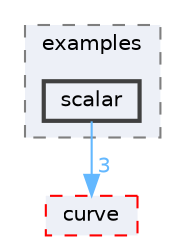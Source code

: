 digraph "scalar"
{
 // LATEX_PDF_SIZE
  bgcolor="transparent";
  edge [fontname=Helvetica,fontsize=10,labelfontname=Helvetica,labelfontsize=10];
  node [fontname=Helvetica,fontsize=10,shape=box,height=0.2,width=0.4];
  compound=true
  subgraph clusterdir_483b170189ed58d6b1ab0874bc3c6f47 {
    graph [ bgcolor="#edf0f7", pencolor="grey50", label="examples", fontname=Helvetica,fontsize=10 style="filled,dashed", URL="dir_483b170189ed58d6b1ab0874bc3c6f47.html",tooltip=""]
  dir_3be0e0769be0bee3bf244b921279b220 [label="scalar", fillcolor="#edf0f7", color="grey25", style="filled,bold", URL="dir_3be0e0769be0bee3bf244b921279b220.html",tooltip=""];
  }
  dir_47425afe2895be1f5d86a2a0b876b986 [label="curve", fillcolor="#edf0f7", color="red", style="filled,dashed", URL="dir_47425afe2895be1f5d86a2a0b876b986.html",tooltip=""];
  dir_3be0e0769be0bee3bf244b921279b220->dir_47425afe2895be1f5d86a2a0b876b986 [headlabel="3", labeldistance=1.5 headhref="dir_000020_000007.html" color="steelblue1" fontcolor="steelblue1"];
}
